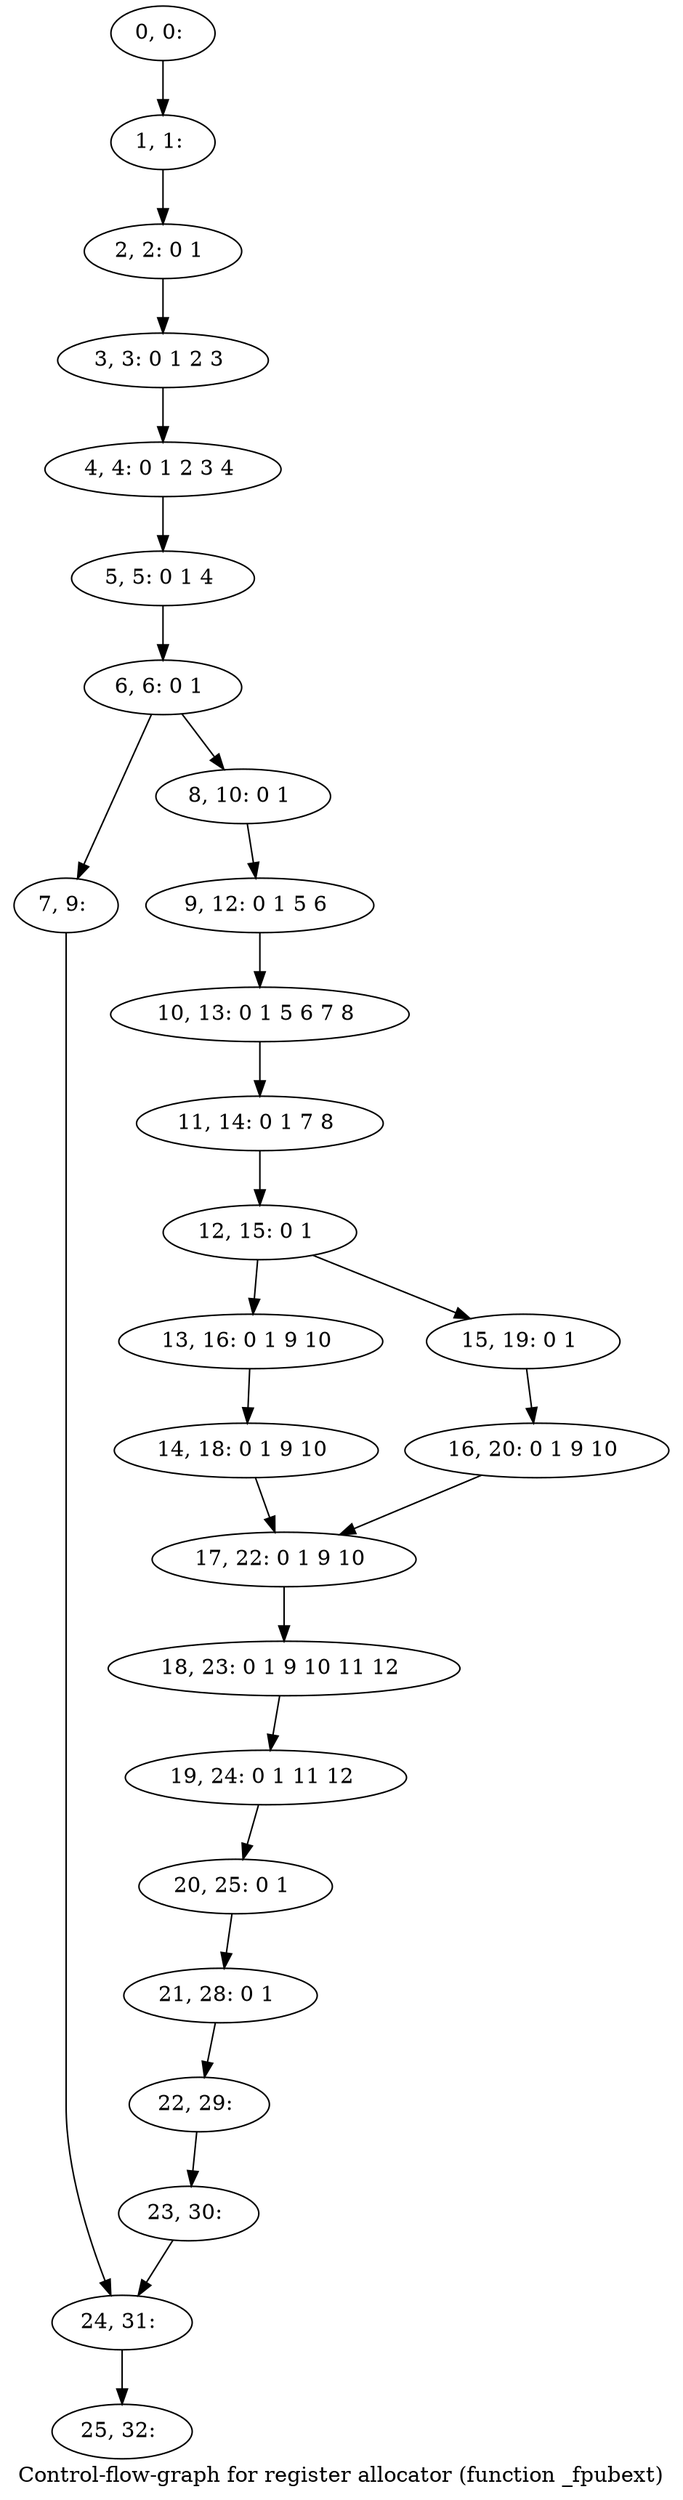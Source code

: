 digraph G {
graph [label="Control-flow-graph for register allocator (function _fpubext)"]
0[label="0, 0: "];
1[label="1, 1: "];
2[label="2, 2: 0 1 "];
3[label="3, 3: 0 1 2 3 "];
4[label="4, 4: 0 1 2 3 4 "];
5[label="5, 5: 0 1 4 "];
6[label="6, 6: 0 1 "];
7[label="7, 9: "];
8[label="8, 10: 0 1 "];
9[label="9, 12: 0 1 5 6 "];
10[label="10, 13: 0 1 5 6 7 8 "];
11[label="11, 14: 0 1 7 8 "];
12[label="12, 15: 0 1 "];
13[label="13, 16: 0 1 9 10 "];
14[label="14, 18: 0 1 9 10 "];
15[label="15, 19: 0 1 "];
16[label="16, 20: 0 1 9 10 "];
17[label="17, 22: 0 1 9 10 "];
18[label="18, 23: 0 1 9 10 11 12 "];
19[label="19, 24: 0 1 11 12 "];
20[label="20, 25: 0 1 "];
21[label="21, 28: 0 1 "];
22[label="22, 29: "];
23[label="23, 30: "];
24[label="24, 31: "];
25[label="25, 32: "];
0->1 ;
1->2 ;
2->3 ;
3->4 ;
4->5 ;
5->6 ;
6->7 ;
6->8 ;
7->24 ;
8->9 ;
9->10 ;
10->11 ;
11->12 ;
12->13 ;
12->15 ;
13->14 ;
14->17 ;
15->16 ;
16->17 ;
17->18 ;
18->19 ;
19->20 ;
20->21 ;
21->22 ;
22->23 ;
23->24 ;
24->25 ;
}
